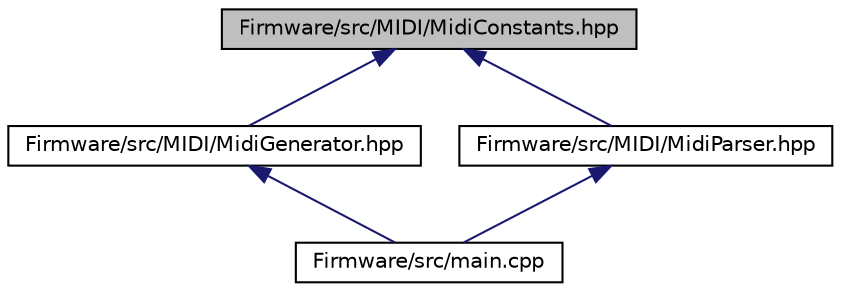 digraph "Firmware/src/MIDI/MidiConstants.hpp"
{
 // LATEX_PDF_SIZE
  edge [fontname="Helvetica",fontsize="10",labelfontname="Helvetica",labelfontsize="10"];
  node [fontname="Helvetica",fontsize="10",shape=record];
  Node1 [label="Firmware/src/MIDI/MidiConstants.hpp",height=0.2,width=0.4,color="black", fillcolor="grey75", style="filled", fontcolor="black",tooltip="Constants about MIDI."];
  Node1 -> Node2 [dir="back",color="midnightblue",fontsize="10",style="solid",fontname="Helvetica"];
  Node2 [label="Firmware/src/MIDI/MidiGenerator.hpp",height=0.2,width=0.4,color="black", fillcolor="white", style="filled",URL="$_midi_generator_8hpp.html",tooltip="USB-MIDI event generator."];
  Node2 -> Node3 [dir="back",color="midnightblue",fontsize="10",style="solid",fontname="Helvetica"];
  Node3 [label="Firmware/src/main.cpp",height=0.2,width=0.4,color="black", fillcolor="white", style="filled",URL="$main_8cpp.html",tooltip="jade main"];
  Node1 -> Node4 [dir="back",color="midnightblue",fontsize="10",style="solid",fontname="Helvetica"];
  Node4 [label="Firmware/src/MIDI/MidiParser.hpp",height=0.2,width=0.4,color="black", fillcolor="white", style="filled",URL="$_midi_parser_8hpp.html",tooltip="USB-MIDI event parser."];
  Node4 -> Node3 [dir="back",color="midnightblue",fontsize="10",style="solid",fontname="Helvetica"];
}
